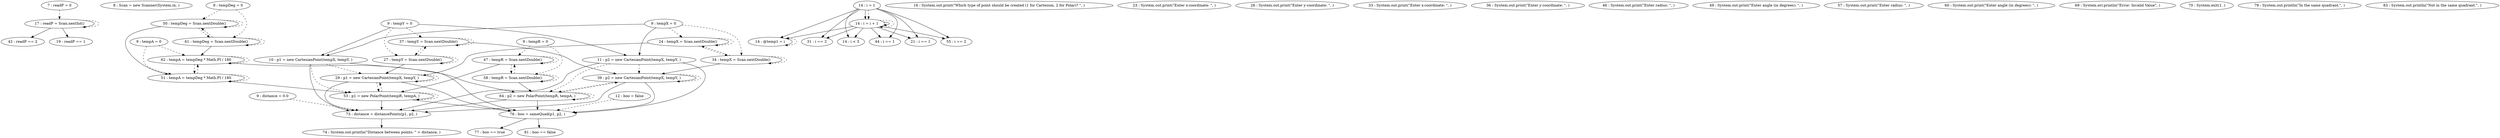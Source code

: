 digraph G {
"7 : readP = 0"
"7 : readP = 0" -> "17 : readP = Scan.nextInt()" [style=dashed]
"8 : Scan = new Scanner(System.in, )"
"9 : tempX = 0"
"9 : tempX = 0" -> "10 : p1 = new CartesianPoint(tempX, tempY, )"
"9 : tempX = 0" -> "11 : p2 = new CartesianPoint(tempX, tempY, )"
"9 : tempX = 0" -> "24 : tempX = Scan.nextDouble()" [style=dashed]
"9 : tempX = 0" -> "34 : tempX = Scan.nextDouble()" [style=dashed]
"9 : tempY = 0"
"9 : tempY = 0" -> "10 : p1 = new CartesianPoint(tempX, tempY, )"
"9 : tempY = 0" -> "11 : p2 = new CartesianPoint(tempX, tempY, )"
"9 : tempY = 0" -> "27 : tempY = Scan.nextDouble()" [style=dashed]
"9 : tempY = 0" -> "37 : tempY = Scan.nextDouble()" [style=dashed]
"9 : tempR = 0"
"9 : tempR = 0" -> "58 : tempR = Scan.nextDouble()" [style=dashed]
"9 : tempR = 0" -> "47 : tempR = Scan.nextDouble()" [style=dashed]
"9 : tempDeg = 0"
"9 : tempDeg = 0" -> "50 : tempDeg = Scan.nextDouble()" [style=dashed]
"9 : tempDeg = 0" -> "61 : tempDeg = Scan.nextDouble()" [style=dashed]
"9 : tempA = 0"
"9 : tempA = 0" -> "51 : tempA = tempDeg * Math.PI / 180" [style=dashed]
"9 : tempA = 0" -> "62 : tempA = tempDeg * Math.PI / 180" [style=dashed]
"9 : distance = 0.0"
"9 : distance = 0.0" -> "73 : distance = distancePoints(p1, p2, )" [style=dashed]
"10 : p1 = new CartesianPoint(tempX, tempY, )"
"10 : p1 = new CartesianPoint(tempX, tempY, )" -> "76 : boo = sameQuad(p1, p2, )"
"10 : p1 = new CartesianPoint(tempX, tempY, )" -> "73 : distance = distancePoints(p1, p2, )"
"10 : p1 = new CartesianPoint(tempX, tempY, )" -> "29 : p1 = new CartesianPoint(tempX, tempY, )" [style=dashed]
"10 : p1 = new CartesianPoint(tempX, tempY, )" -> "53 : p1 = new PolarPoint(tempR, tempA, )" [style=dashed]
"11 : p2 = new CartesianPoint(tempX, tempY, )"
"11 : p2 = new CartesianPoint(tempX, tempY, )" -> "76 : boo = sameQuad(p1, p2, )"
"11 : p2 = new CartesianPoint(tempX, tempY, )" -> "73 : distance = distancePoints(p1, p2, )"
"11 : p2 = new CartesianPoint(tempX, tempY, )" -> "39 : p2 = new CartesianPoint(tempX, tempY, )" [style=dashed]
"11 : p2 = new CartesianPoint(tempX, tempY, )" -> "64 : p2 = new PolarPoint(tempR, tempA, )" [style=dashed]
"12 : boo = false"
"12 : boo = false" -> "76 : boo = sameQuad(p1, p2, )" [style=dashed]
"14 : i = 1"
"14 : i = 1" -> "14 : i = i + 1"
"14 : i = 1" -> "14 : @temp1 = i"
"14 : i = 1" -> "31 : i == 2"
"14 : i = 1" -> "14 : i < 3"
"14 : i = 1" -> "44 : i == 1"
"14 : i = 1" -> "21 : i == 1"
"14 : i = 1" -> "55 : i == 2"
"14 : i = 1" -> "14 : i = i + 1" [style=dashed]
"14 : i < 3"
"16 : System.out.print(\"Which type of point should be created (1 for Cartesion, 2 for Polar)? \", )"
"17 : readP = Scan.nextInt()"
"17 : readP = Scan.nextInt()" -> "42 : readP == 2"
"17 : readP = Scan.nextInt()" -> "19 : readP == 1"
"17 : readP = Scan.nextInt()" -> "17 : readP = Scan.nextInt()" [style=dashed]
"19 : readP == 1"
"73 : distance = distancePoints(p1, p2, )"
"73 : distance = distancePoints(p1, p2, )" -> "74 : System.out.println(\"Distance between points: \" + distance, )"
"74 : System.out.println(\"Distance between points: \" + distance, )"
"76 : boo = sameQuad(p1, p2, )"
"76 : boo = sameQuad(p1, p2, )" -> "77 : boo == true"
"76 : boo = sameQuad(p1, p2, )" -> "81 : boo == false"
"77 : boo == true"
"21 : i == 1"
"23 : System.out.print(\"Enter x-coordinate: \", )"
"24 : tempX = Scan.nextDouble()"
"24 : tempX = Scan.nextDouble()" -> "29 : p1 = new CartesianPoint(tempX, tempY, )"
"24 : tempX = Scan.nextDouble()" -> "24 : tempX = Scan.nextDouble()" [style=dashed]
"24 : tempX = Scan.nextDouble()" -> "34 : tempX = Scan.nextDouble()" [style=dashed]
"26 : System.out.print(\"Enter y-coordinate: \", )"
"27 : tempY = Scan.nextDouble()"
"27 : tempY = Scan.nextDouble()" -> "29 : p1 = new CartesianPoint(tempX, tempY, )"
"27 : tempY = Scan.nextDouble()" -> "27 : tempY = Scan.nextDouble()" [style=dashed]
"27 : tempY = Scan.nextDouble()" -> "37 : tempY = Scan.nextDouble()" [style=dashed]
"29 : p1 = new CartesianPoint(tempX, tempY, )"
"29 : p1 = new CartesianPoint(tempX, tempY, )" -> "76 : boo = sameQuad(p1, p2, )"
"29 : p1 = new CartesianPoint(tempX, tempY, )" -> "73 : distance = distancePoints(p1, p2, )"
"29 : p1 = new CartesianPoint(tempX, tempY, )" -> "29 : p1 = new CartesianPoint(tempX, tempY, )" [style=dashed]
"29 : p1 = new CartesianPoint(tempX, tempY, )" -> "53 : p1 = new PolarPoint(tempR, tempA, )" [style=dashed]
"31 : i == 2"
"33 : System.out.print(\"Enter x-coordinate: \", )"
"34 : tempX = Scan.nextDouble()"
"34 : tempX = Scan.nextDouble()" -> "39 : p2 = new CartesianPoint(tempX, tempY, )"
"34 : tempX = Scan.nextDouble()" -> "24 : tempX = Scan.nextDouble()" [style=dashed]
"34 : tempX = Scan.nextDouble()" -> "34 : tempX = Scan.nextDouble()" [style=dashed]
"36 : System.out.print(\"Enter y-coordinate: \", )"
"37 : tempY = Scan.nextDouble()"
"37 : tempY = Scan.nextDouble()" -> "39 : p2 = new CartesianPoint(tempX, tempY, )"
"37 : tempY = Scan.nextDouble()" -> "27 : tempY = Scan.nextDouble()" [style=dashed]
"37 : tempY = Scan.nextDouble()" -> "37 : tempY = Scan.nextDouble()" [style=dashed]
"39 : p2 = new CartesianPoint(tempX, tempY, )"
"39 : p2 = new CartesianPoint(tempX, tempY, )" -> "76 : boo = sameQuad(p1, p2, )"
"39 : p2 = new CartesianPoint(tempX, tempY, )" -> "73 : distance = distancePoints(p1, p2, )"
"39 : p2 = new CartesianPoint(tempX, tempY, )" -> "39 : p2 = new CartesianPoint(tempX, tempY, )" [style=dashed]
"39 : p2 = new CartesianPoint(tempX, tempY, )" -> "64 : p2 = new PolarPoint(tempR, tempA, )" [style=dashed]
"42 : readP == 2"
"44 : i == 1"
"46 : System.out.print(\"Enter radius: \", )"
"47 : tempR = Scan.nextDouble()"
"47 : tempR = Scan.nextDouble()" -> "53 : p1 = new PolarPoint(tempR, tempA, )"
"47 : tempR = Scan.nextDouble()" -> "58 : tempR = Scan.nextDouble()" [style=dashed]
"47 : tempR = Scan.nextDouble()" -> "47 : tempR = Scan.nextDouble()" [style=dashed]
"49 : System.out.print(\"Enter angle (in degrees): \", )"
"50 : tempDeg = Scan.nextDouble()"
"50 : tempDeg = Scan.nextDouble()" -> "51 : tempA = tempDeg * Math.PI / 180"
"50 : tempDeg = Scan.nextDouble()" -> "50 : tempDeg = Scan.nextDouble()" [style=dashed]
"50 : tempDeg = Scan.nextDouble()" -> "61 : tempDeg = Scan.nextDouble()" [style=dashed]
"51 : tempA = tempDeg * Math.PI / 180"
"51 : tempA = tempDeg * Math.PI / 180" -> "53 : p1 = new PolarPoint(tempR, tempA, )"
"51 : tempA = tempDeg * Math.PI / 180" -> "51 : tempA = tempDeg * Math.PI / 180" [style=dashed]
"51 : tempA = tempDeg * Math.PI / 180" -> "62 : tempA = tempDeg * Math.PI / 180" [style=dashed]
"53 : p1 = new PolarPoint(tempR, tempA, )"
"53 : p1 = new PolarPoint(tempR, tempA, )" -> "76 : boo = sameQuad(p1, p2, )"
"53 : p1 = new PolarPoint(tempR, tempA, )" -> "73 : distance = distancePoints(p1, p2, )"
"53 : p1 = new PolarPoint(tempR, tempA, )" -> "29 : p1 = new CartesianPoint(tempX, tempY, )" [style=dashed]
"53 : p1 = new PolarPoint(tempR, tempA, )" -> "53 : p1 = new PolarPoint(tempR, tempA, )" [style=dashed]
"55 : i == 2"
"57 : System.out.print(\"Enter radius: \", )"
"58 : tempR = Scan.nextDouble()"
"58 : tempR = Scan.nextDouble()" -> "64 : p2 = new PolarPoint(tempR, tempA, )"
"58 : tempR = Scan.nextDouble()" -> "58 : tempR = Scan.nextDouble()" [style=dashed]
"58 : tempR = Scan.nextDouble()" -> "47 : tempR = Scan.nextDouble()" [style=dashed]
"60 : System.out.print(\"Enter angle (in degrees): \", )"
"61 : tempDeg = Scan.nextDouble()"
"61 : tempDeg = Scan.nextDouble()" -> "62 : tempA = tempDeg * Math.PI / 180"
"61 : tempDeg = Scan.nextDouble()" -> "50 : tempDeg = Scan.nextDouble()" [style=dashed]
"61 : tempDeg = Scan.nextDouble()" -> "61 : tempDeg = Scan.nextDouble()" [style=dashed]
"62 : tempA = tempDeg * Math.PI / 180"
"62 : tempA = tempDeg * Math.PI / 180" -> "64 : p2 = new PolarPoint(tempR, tempA, )"
"62 : tempA = tempDeg * Math.PI / 180" -> "51 : tempA = tempDeg * Math.PI / 180" [style=dashed]
"62 : tempA = tempDeg * Math.PI / 180" -> "62 : tempA = tempDeg * Math.PI / 180" [style=dashed]
"64 : p2 = new PolarPoint(tempR, tempA, )"
"64 : p2 = new PolarPoint(tempR, tempA, )" -> "76 : boo = sameQuad(p1, p2, )"
"64 : p2 = new PolarPoint(tempR, tempA, )" -> "73 : distance = distancePoints(p1, p2, )"
"64 : p2 = new PolarPoint(tempR, tempA, )" -> "39 : p2 = new CartesianPoint(tempX, tempY, )" [style=dashed]
"64 : p2 = new PolarPoint(tempR, tempA, )" -> "64 : p2 = new PolarPoint(tempR, tempA, )" [style=dashed]
"69 : System.err.println(\"Error: Invalid Value\", )"
"70 : System.exit(1, )"
"14 : @temp1 = i"
"14 : @temp1 = i" -> "14 : @temp1 = i" [style=dashed]
"14 : i = i + 1"
"14 : i = i + 1" -> "14 : i = i + 1"
"14 : i = i + 1" -> "14 : @temp1 = i"
"14 : i = i + 1" -> "31 : i == 2"
"14 : i = i + 1" -> "14 : i < 3"
"14 : i = i + 1" -> "44 : i == 1"
"14 : i = i + 1" -> "21 : i == 1"
"14 : i = i + 1" -> "55 : i == 2"
"14 : i = i + 1" -> "14 : i = i + 1" [style=dashed]
"79 : System.out.println(\"In the same quadrant.\", )"
"81 : boo == false"
"83 : System.out.println(\"Not in the same quadrant.\", )"
}